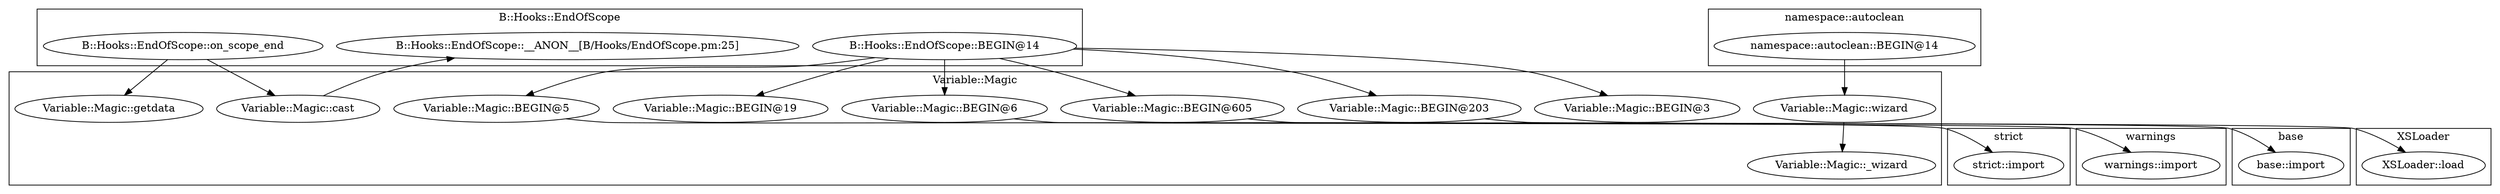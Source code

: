 digraph {
graph [overlap=false]
subgraph cluster_Variable_Magic {
	label="Variable::Magic";
	"Variable::Magic::BEGIN@5";
	"Variable::Magic::wizard";
	"Variable::Magic::BEGIN@3";
	"Variable::Magic::BEGIN@6";
	"Variable::Magic::BEGIN@19";
	"Variable::Magic::BEGIN@605";
	"Variable::Magic::BEGIN@203";
	"Variable::Magic::_wizard";
	"Variable::Magic::cast";
	"Variable::Magic::getdata";
}
subgraph cluster_warnings {
	label="warnings";
	"warnings::import";
}
subgraph cluster_XSLoader {
	label="XSLoader";
	"XSLoader::load";
}
subgraph cluster_base {
	label="base";
	"base::import";
}
subgraph cluster_namespace_autoclean {
	label="namespace::autoclean";
	"namespace::autoclean::BEGIN@14";
}
subgraph cluster_B_Hooks_EndOfScope {
	label="B::Hooks::EndOfScope";
	"B::Hooks::EndOfScope::__ANON__[B/Hooks/EndOfScope.pm:25]";
	"B::Hooks::EndOfScope::BEGIN@14";
	"B::Hooks::EndOfScope::on_scope_end";
}
subgraph cluster_strict {
	label="strict";
	"strict::import";
}
"B::Hooks::EndOfScope::on_scope_end" -> "Variable::Magic::cast";
"B::Hooks::EndOfScope::BEGIN@14" -> "Variable::Magic::BEGIN@203";
"Variable::Magic::wizard" -> "Variable::Magic::_wizard";
"B::Hooks::EndOfScope::on_scope_end" -> "Variable::Magic::getdata";
"B::Hooks::EndOfScope::BEGIN@14" -> "Variable::Magic::BEGIN@6";
"B::Hooks::EndOfScope::BEGIN@14" -> "Variable::Magic::BEGIN@19";
"Variable::Magic::BEGIN@5" -> "strict::import";
"Variable::Magic::BEGIN@203" -> "XSLoader::load";
"B::Hooks::EndOfScope::BEGIN@14" -> "Variable::Magic::BEGIN@605";
"namespace::autoclean::BEGIN@14" -> "Variable::Magic::wizard";
"B::Hooks::EndOfScope::BEGIN@14" -> "Variable::Magic::BEGIN@3";
"Variable::Magic::cast" -> "B::Hooks::EndOfScope::__ANON__[B/Hooks/EndOfScope.pm:25]";
"Variable::Magic::BEGIN@605" -> "base::import";
"Variable::Magic::BEGIN@6" -> "warnings::import";
"B::Hooks::EndOfScope::BEGIN@14" -> "Variable::Magic::BEGIN@5";
}
